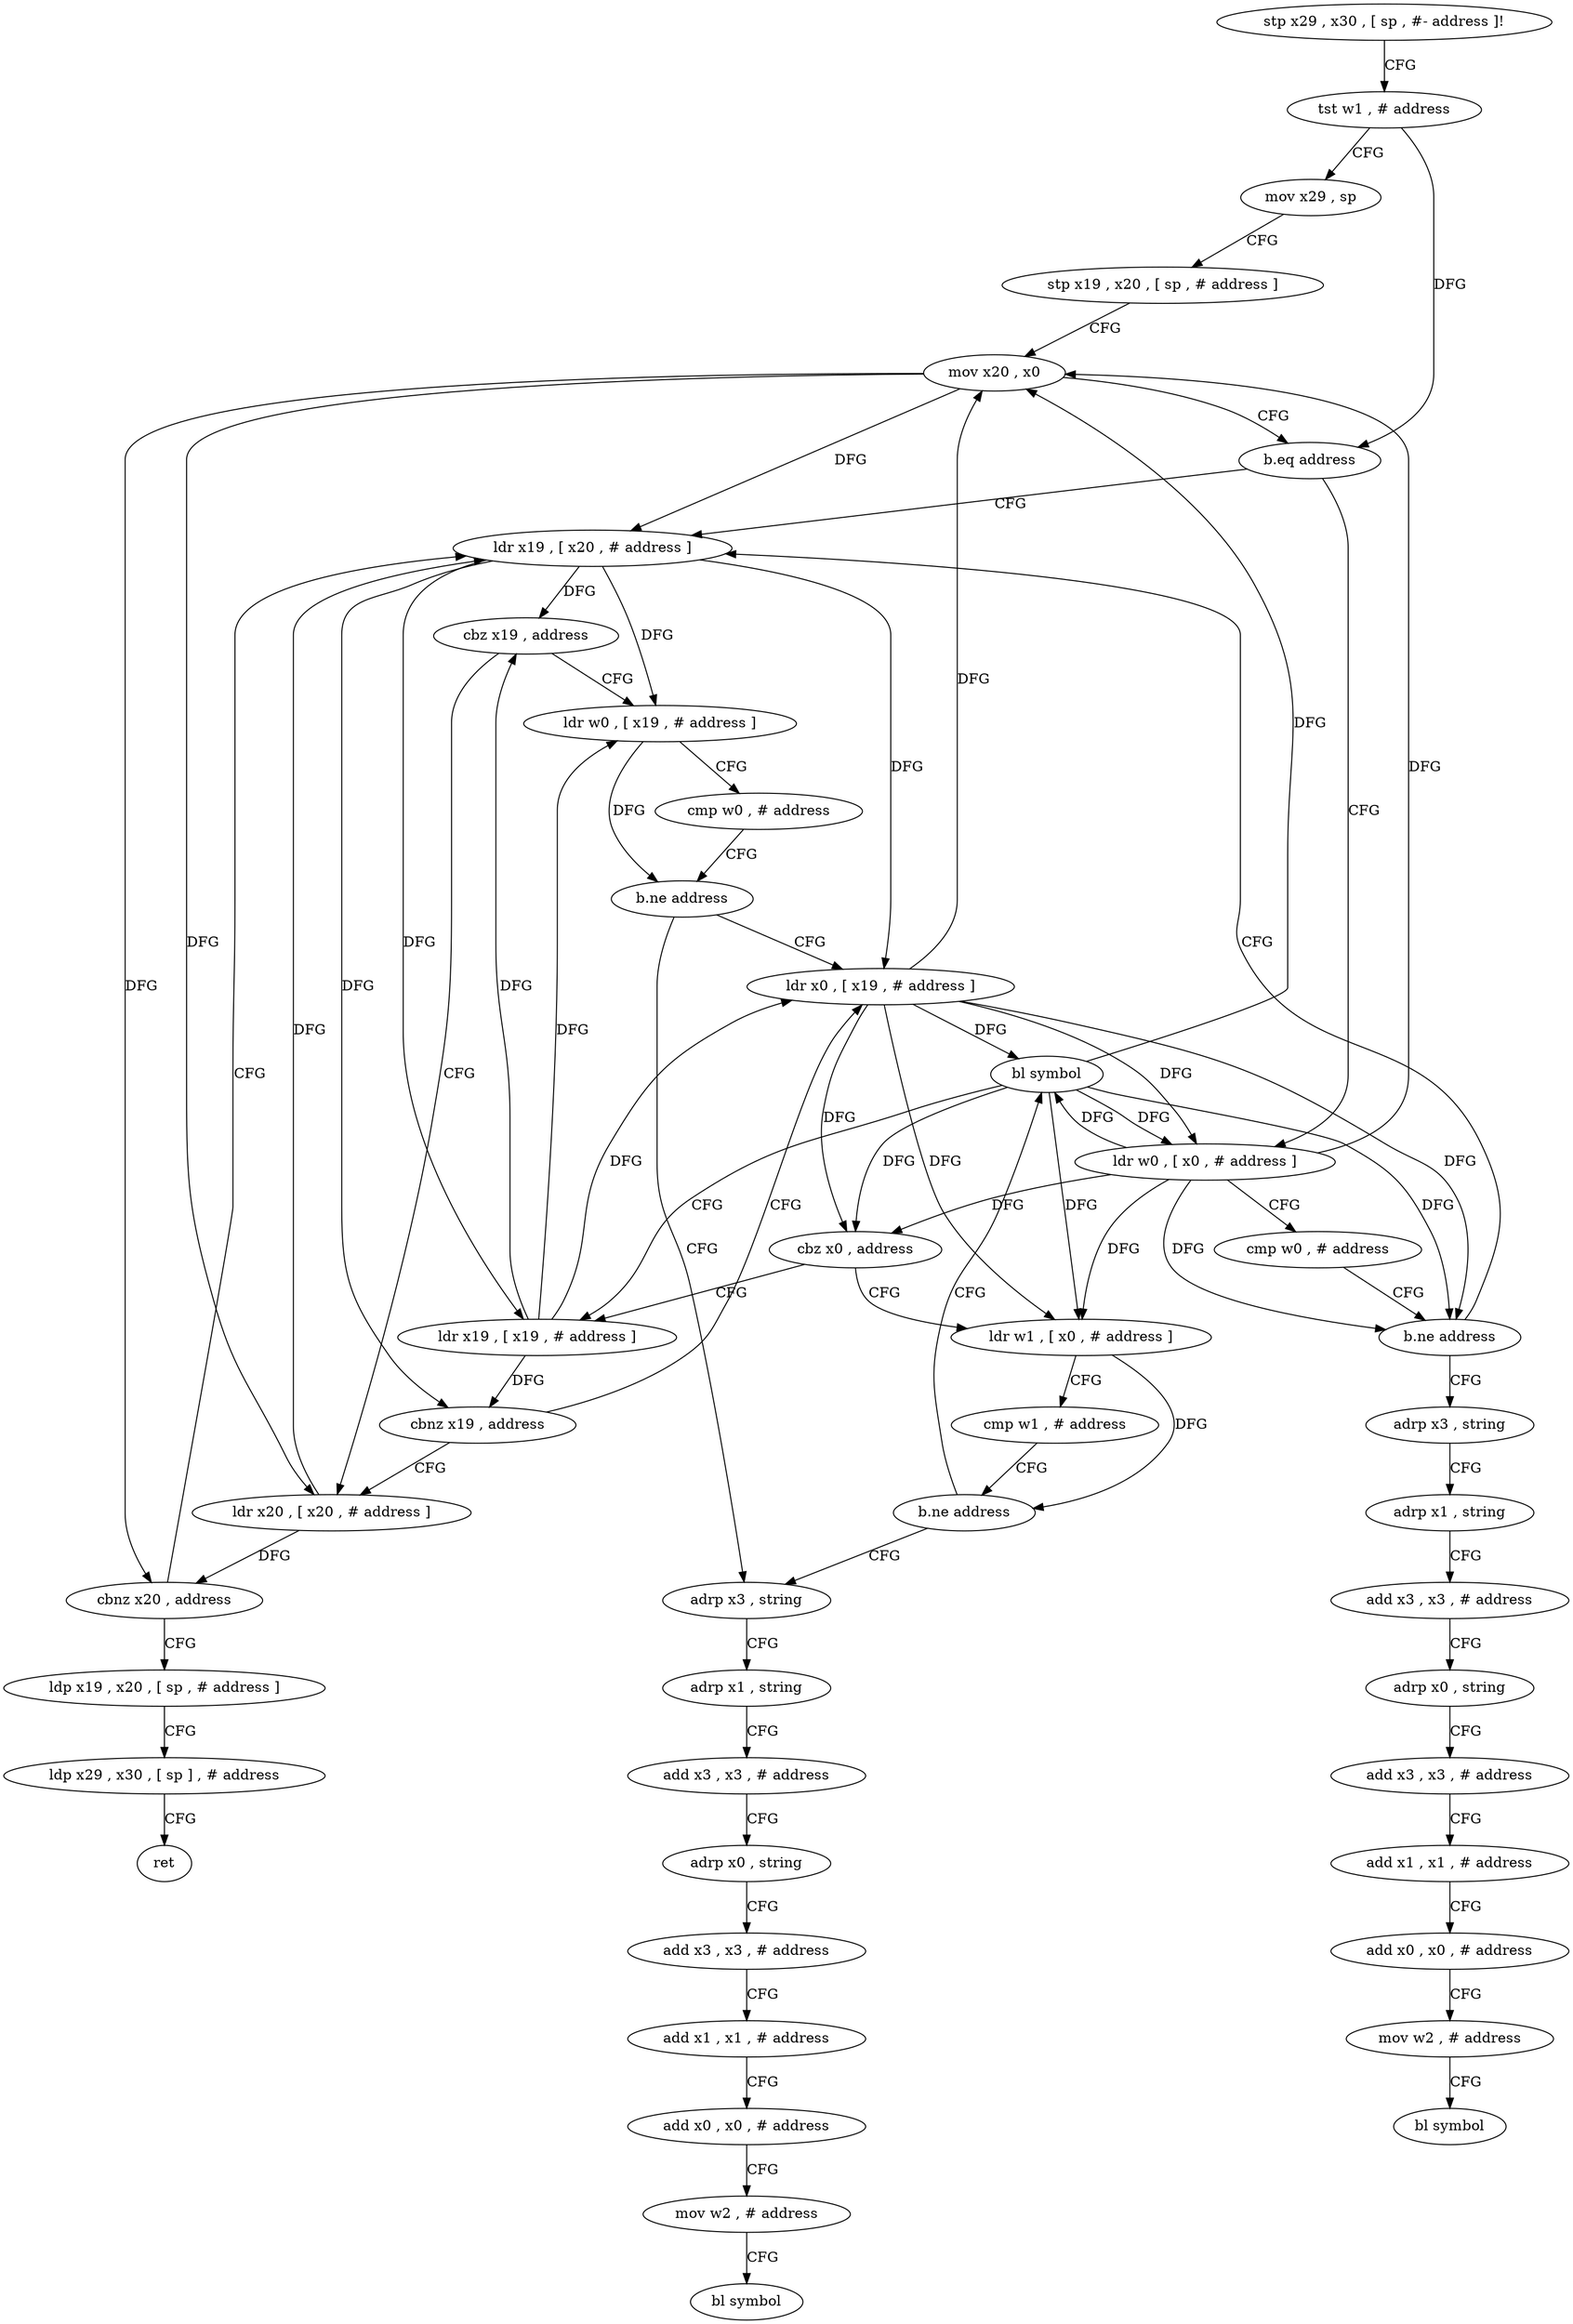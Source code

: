 digraph "func" {
"4226520" [label = "stp x29 , x30 , [ sp , #- address ]!" ]
"4226524" [label = "tst w1 , # address" ]
"4226528" [label = "mov x29 , sp" ]
"4226532" [label = "stp x19 , x20 , [ sp , # address ]" ]
"4226536" [label = "mov x20 , x0" ]
"4226540" [label = "b.eq address" ]
"4226556" [label = "ldr x19 , [ x20 , # address ]" ]
"4226544" [label = "ldr w0 , [ x0 , # address ]" ]
"4226560" [label = "cbz x19 , address" ]
"4226608" [label = "ldr x20 , [ x20 , # address ]" ]
"4226564" [label = "ldr w0 , [ x19 , # address ]" ]
"4226548" [label = "cmp w0 , # address" ]
"4226552" [label = "b.ne address" ]
"4226664" [label = "adrp x3 , string" ]
"4226612" [label = "cbnz x20 , address" ]
"4226616" [label = "ldp x19 , x20 , [ sp , # address ]" ]
"4226568" [label = "cmp w0 , # address" ]
"4226572" [label = "b.ne address" ]
"4226628" [label = "adrp x3 , string" ]
"4226576" [label = "ldr x0 , [ x19 , # address ]" ]
"4226668" [label = "adrp x1 , string" ]
"4226672" [label = "add x3 , x3 , # address" ]
"4226676" [label = "adrp x0 , string" ]
"4226680" [label = "add x3 , x3 , # address" ]
"4226684" [label = "add x1 , x1 , # address" ]
"4226688" [label = "add x0 , x0 , # address" ]
"4226692" [label = "mov w2 , # address" ]
"4226696" [label = "bl symbol" ]
"4226620" [label = "ldp x29 , x30 , [ sp ] , # address" ]
"4226624" [label = "ret" ]
"4226632" [label = "adrp x1 , string" ]
"4226636" [label = "add x3 , x3 , # address" ]
"4226640" [label = "adrp x0 , string" ]
"4226644" [label = "add x3 , x3 , # address" ]
"4226648" [label = "add x1 , x1 , # address" ]
"4226652" [label = "add x0 , x0 , # address" ]
"4226656" [label = "mov w2 , # address" ]
"4226660" [label = "bl symbol" ]
"4226580" [label = "cbz x0 , address" ]
"4226600" [label = "ldr x19 , [ x19 , # address ]" ]
"4226584" [label = "ldr w1 , [ x0 , # address ]" ]
"4226604" [label = "cbnz x19 , address" ]
"4226588" [label = "cmp w1 , # address" ]
"4226592" [label = "b.ne address" ]
"4226596" [label = "bl symbol" ]
"4226520" -> "4226524" [ label = "CFG" ]
"4226524" -> "4226528" [ label = "CFG" ]
"4226524" -> "4226540" [ label = "DFG" ]
"4226528" -> "4226532" [ label = "CFG" ]
"4226532" -> "4226536" [ label = "CFG" ]
"4226536" -> "4226540" [ label = "CFG" ]
"4226536" -> "4226556" [ label = "DFG" ]
"4226536" -> "4226608" [ label = "DFG" ]
"4226536" -> "4226612" [ label = "DFG" ]
"4226540" -> "4226556" [ label = "CFG" ]
"4226540" -> "4226544" [ label = "CFG" ]
"4226556" -> "4226560" [ label = "DFG" ]
"4226556" -> "4226564" [ label = "DFG" ]
"4226556" -> "4226576" [ label = "DFG" ]
"4226556" -> "4226600" [ label = "DFG" ]
"4226556" -> "4226604" [ label = "DFG" ]
"4226544" -> "4226548" [ label = "CFG" ]
"4226544" -> "4226536" [ label = "DFG" ]
"4226544" -> "4226552" [ label = "DFG" ]
"4226544" -> "4226580" [ label = "DFG" ]
"4226544" -> "4226584" [ label = "DFG" ]
"4226544" -> "4226596" [ label = "DFG" ]
"4226560" -> "4226608" [ label = "CFG" ]
"4226560" -> "4226564" [ label = "CFG" ]
"4226608" -> "4226612" [ label = "DFG" ]
"4226608" -> "4226556" [ label = "DFG" ]
"4226564" -> "4226568" [ label = "CFG" ]
"4226564" -> "4226572" [ label = "DFG" ]
"4226548" -> "4226552" [ label = "CFG" ]
"4226552" -> "4226664" [ label = "CFG" ]
"4226552" -> "4226556" [ label = "CFG" ]
"4226664" -> "4226668" [ label = "CFG" ]
"4226612" -> "4226556" [ label = "CFG" ]
"4226612" -> "4226616" [ label = "CFG" ]
"4226616" -> "4226620" [ label = "CFG" ]
"4226568" -> "4226572" [ label = "CFG" ]
"4226572" -> "4226628" [ label = "CFG" ]
"4226572" -> "4226576" [ label = "CFG" ]
"4226628" -> "4226632" [ label = "CFG" ]
"4226576" -> "4226580" [ label = "DFG" ]
"4226576" -> "4226536" [ label = "DFG" ]
"4226576" -> "4226544" [ label = "DFG" ]
"4226576" -> "4226552" [ label = "DFG" ]
"4226576" -> "4226584" [ label = "DFG" ]
"4226576" -> "4226596" [ label = "DFG" ]
"4226668" -> "4226672" [ label = "CFG" ]
"4226672" -> "4226676" [ label = "CFG" ]
"4226676" -> "4226680" [ label = "CFG" ]
"4226680" -> "4226684" [ label = "CFG" ]
"4226684" -> "4226688" [ label = "CFG" ]
"4226688" -> "4226692" [ label = "CFG" ]
"4226692" -> "4226696" [ label = "CFG" ]
"4226620" -> "4226624" [ label = "CFG" ]
"4226632" -> "4226636" [ label = "CFG" ]
"4226636" -> "4226640" [ label = "CFG" ]
"4226640" -> "4226644" [ label = "CFG" ]
"4226644" -> "4226648" [ label = "CFG" ]
"4226648" -> "4226652" [ label = "CFG" ]
"4226652" -> "4226656" [ label = "CFG" ]
"4226656" -> "4226660" [ label = "CFG" ]
"4226580" -> "4226600" [ label = "CFG" ]
"4226580" -> "4226584" [ label = "CFG" ]
"4226600" -> "4226604" [ label = "DFG" ]
"4226600" -> "4226560" [ label = "DFG" ]
"4226600" -> "4226564" [ label = "DFG" ]
"4226600" -> "4226576" [ label = "DFG" ]
"4226584" -> "4226588" [ label = "CFG" ]
"4226584" -> "4226592" [ label = "DFG" ]
"4226604" -> "4226576" [ label = "CFG" ]
"4226604" -> "4226608" [ label = "CFG" ]
"4226588" -> "4226592" [ label = "CFG" ]
"4226592" -> "4226628" [ label = "CFG" ]
"4226592" -> "4226596" [ label = "CFG" ]
"4226596" -> "4226600" [ label = "CFG" ]
"4226596" -> "4226536" [ label = "DFG" ]
"4226596" -> "4226544" [ label = "DFG" ]
"4226596" -> "4226552" [ label = "DFG" ]
"4226596" -> "4226580" [ label = "DFG" ]
"4226596" -> "4226584" [ label = "DFG" ]
}
